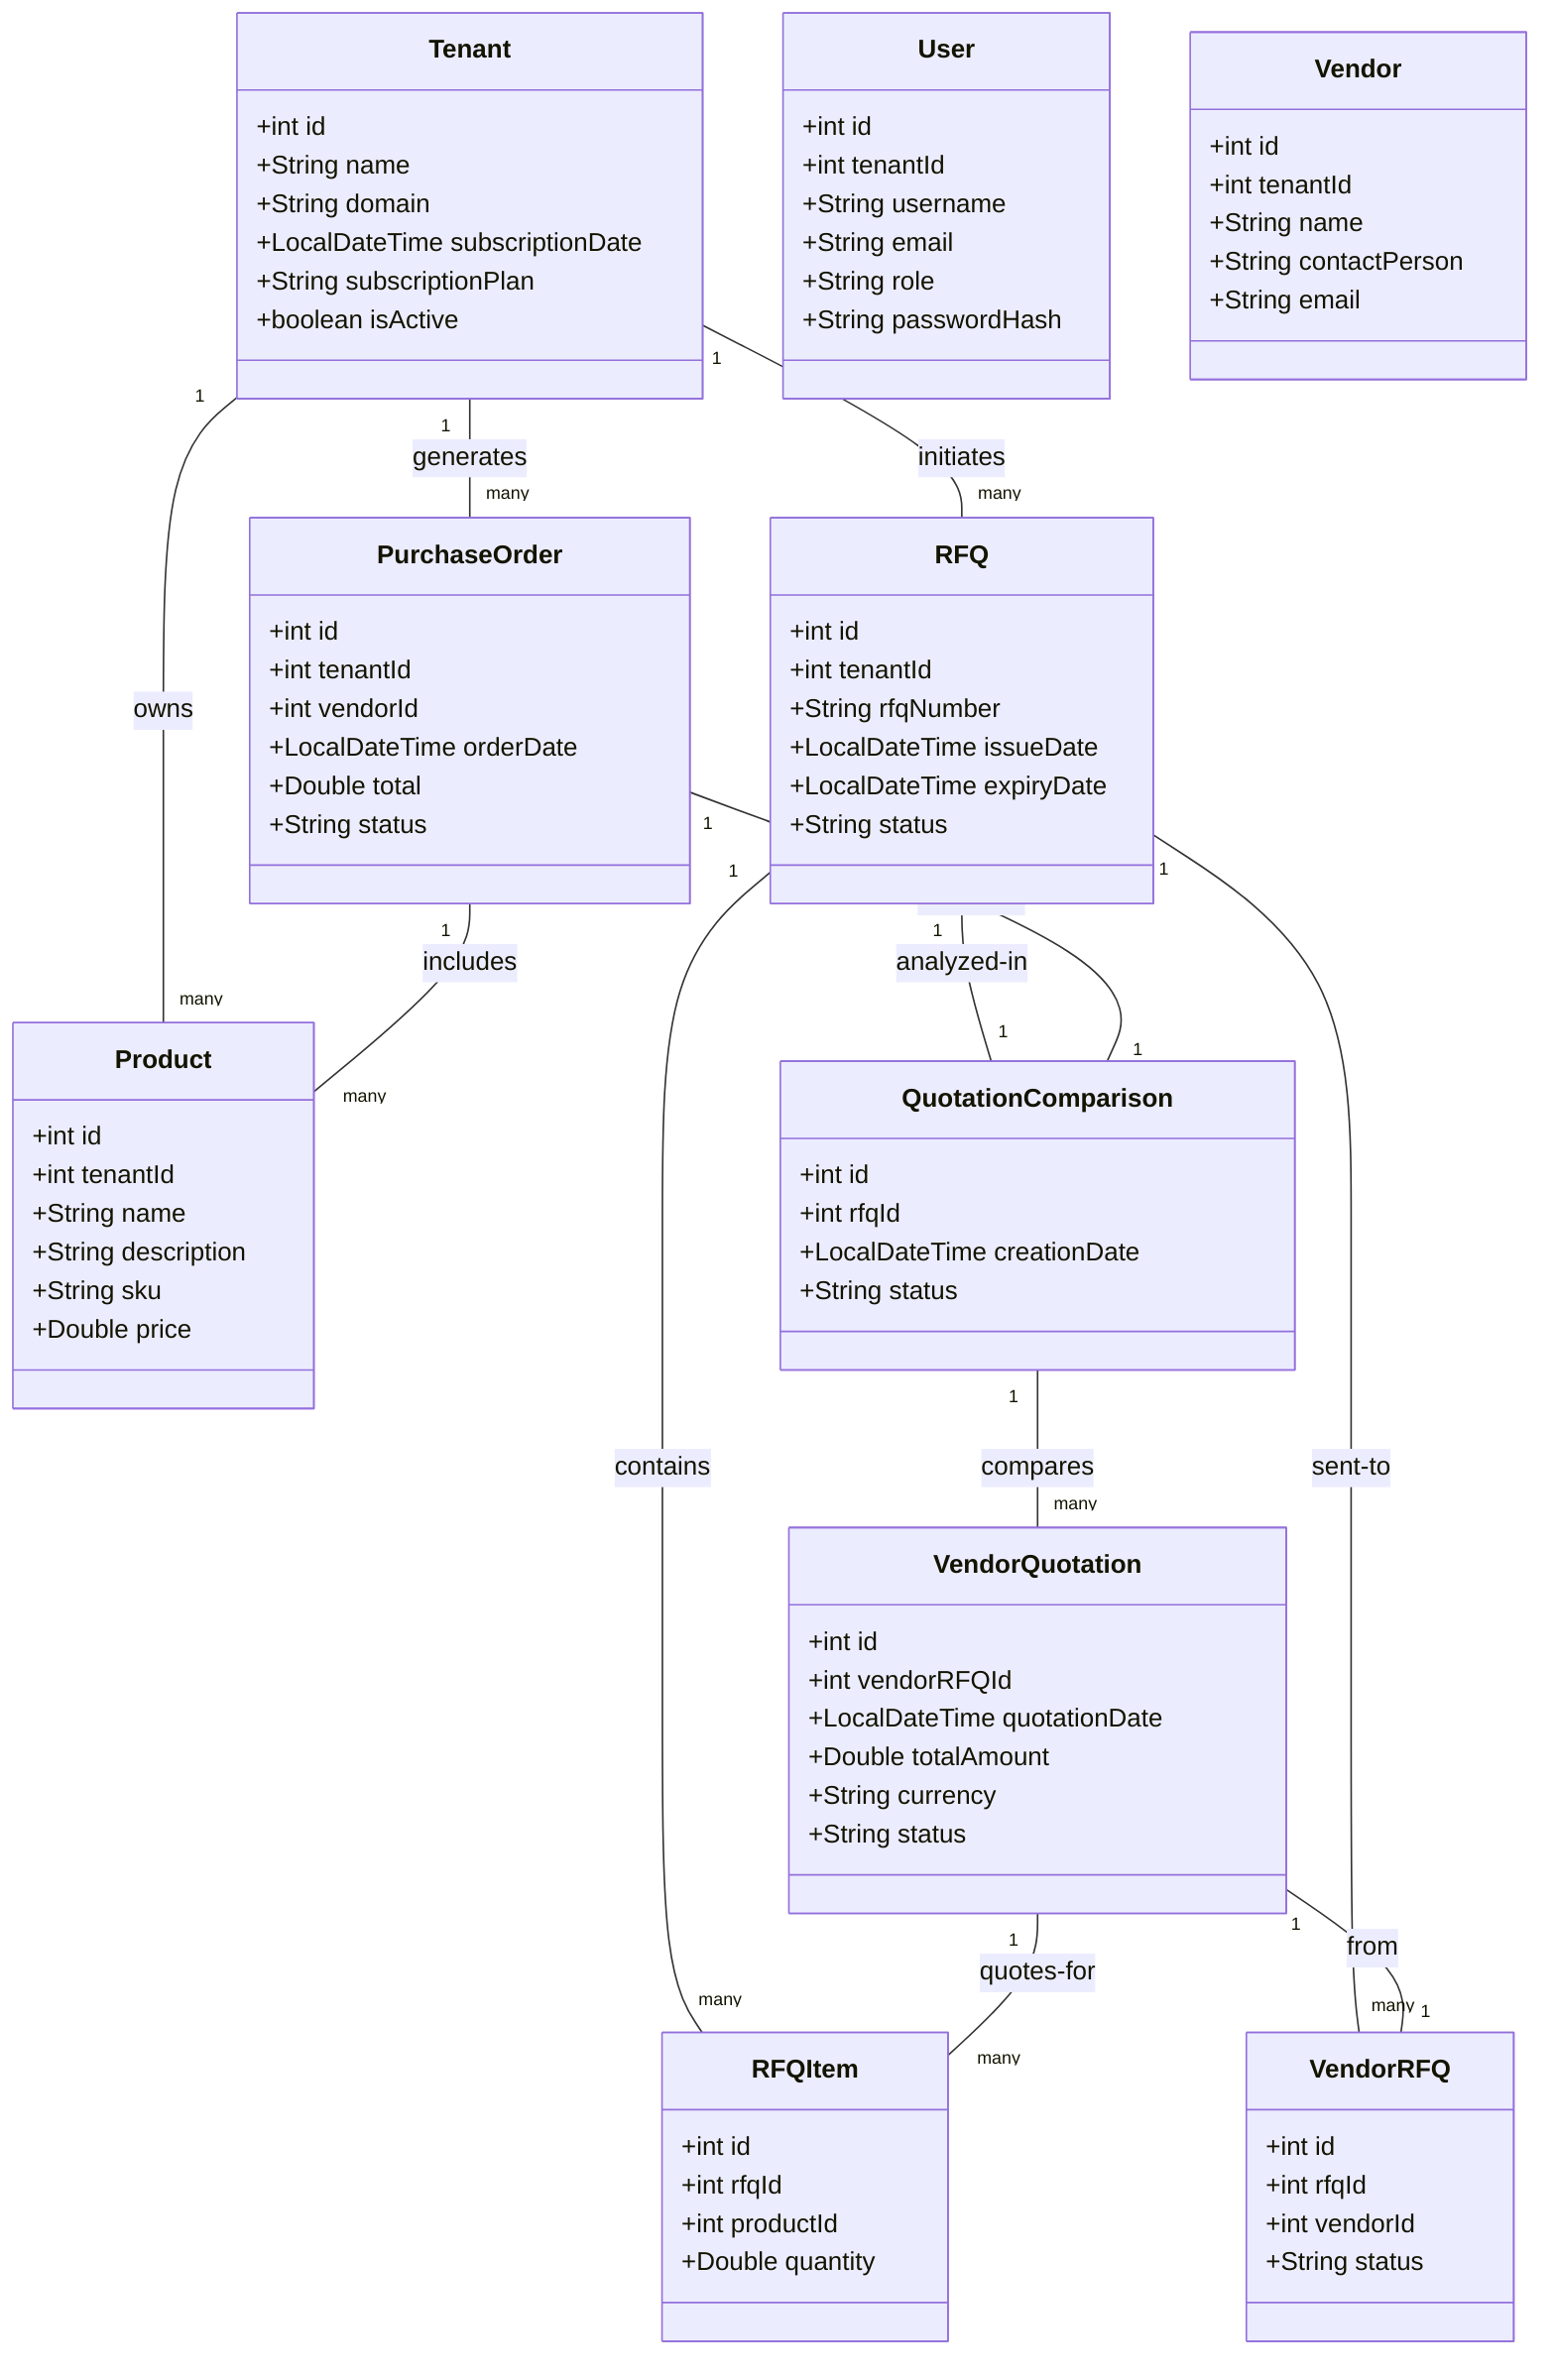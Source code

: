 classDiagram
    %% ======================
    %% Color Definitions
    %% ======================
    classDef core fill:#607D8B,stroke:#455A64,color:white
    classDef accounting fill:#2196F3,stroke:#1976D2,color:white
    classDef sales fill:#FF9800,stroke:#F57C00,color:white
    classDef inventory fill:#4CAF50,stroke:#388E3C,color:white
    classDef hr fill:#E91E63,stroke:#C2185B,color:white
    classDef procurement fill:#9C27B0,stroke:#7B1FA2,color:white
    classDef rfq fill:#AB47BC,stroke:#8E24AA,color:white

    %% ======================
    %% Core System
    %% ======================
    class Tenant:::core {
        +int id
        +String name
        +String domain
        +LocalDateTime subscriptionDate
        +String subscriptionPlan
        +boolean isActive
    }

    class User:::core {
        +int id
        +int tenantId
        +String username
        +String email
        +String role
        +String passwordHash
    }

    class Vendor:::procurement {
        +int id
        +int tenantId
        +String name
        +String contactPerson
        +String email
    }

    class Product:::inventory {
        +int id
        +int tenantId
        +String name
        +String description
        +String sku
        +Double price
    }

    %% ======================
    %% Procurement Expansion
    %% ======================
    class RFQ:::rfq {
        +int id
        +int tenantId
        +String rfqNumber
        +LocalDateTime issueDate
        +LocalDateTime expiryDate
        +String status
    }

    class RFQItem:::rfq {
        +int id
        +int rfqId
        +int productId
        +Double quantity
    }

    class VendorRFQ:::rfq {
        +int id
        +int rfqId
        +int vendorId
        +String status
    }

    class VendorQuotation:::rfq {
        +int id
        +int vendorRFQId
        +LocalDateTime quotationDate
        +Double totalAmount
        +String currency
        +String status
    }

    class QuotationComparison:::rfq {
        +int id
        +int rfqId
        +LocalDateTime creationDate
        +String status
    }

    class PurchaseOrder:::procurement {
        +int id
        +int tenantId
        +int vendorId
        +LocalDateTime orderDate
        +Double total
        +String status
    }

    %% ======================
    %% Unified Relationships
    %% ======================
    Tenant "1" -- "many" PurchaseOrder : generates
    Tenant "1" -- "many" RFQ : initiates
    Tenant "1" -- "many" Product : owns

    RFQ "1" -- "many" RFQItem : contains
    RFQ "1" -- "many" VendorRFQ : sent-to
    RFQ "1" -- "1" QuotationComparison : analyzed-in
    
    VendorQuotation "1" -- "many" RFQItem : quotes-for
    VendorQuotation "1" -- "1" VendorRFQ : from

    QuotationComparison "1" -- "many" VendorQuotation : compares
    PurchaseOrder "1" -- "1" QuotationComparison : based-on
    PurchaseOrder "1" -- "many" Product : includes

    %% ====